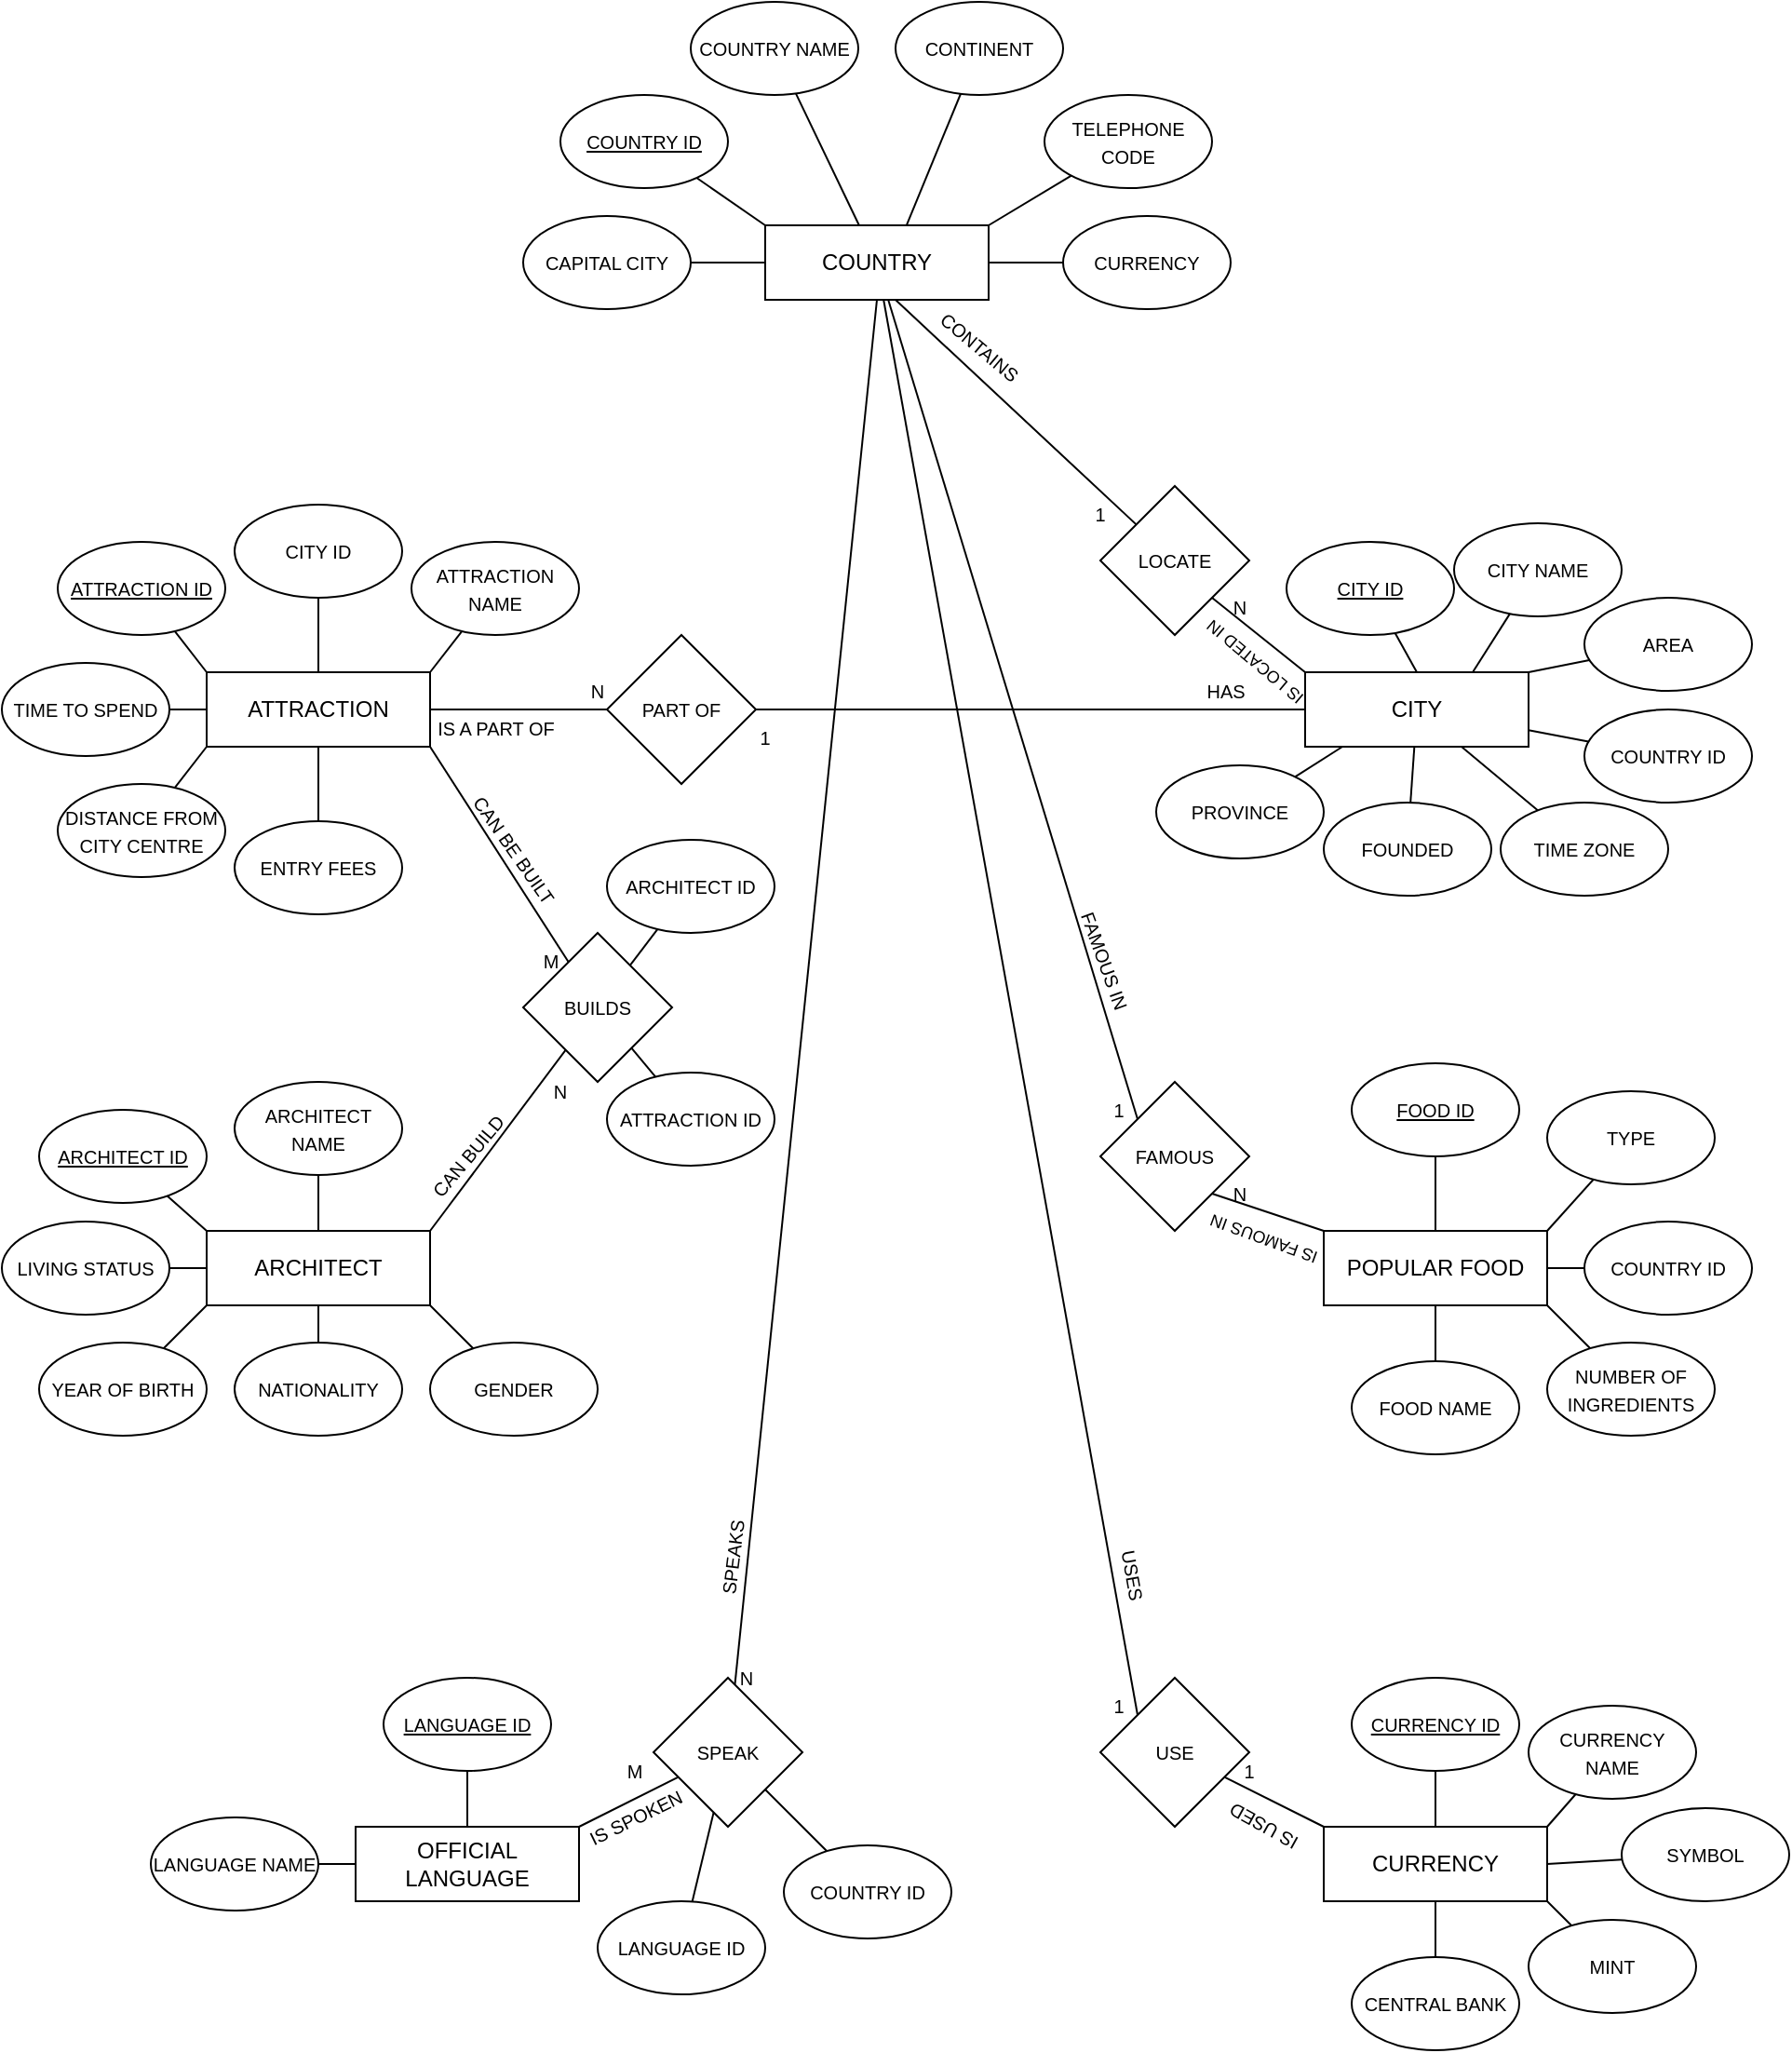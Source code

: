 <mxfile version="17.2.2" type="device"><diagram id="R2lEEEUBdFMjLlhIrx00" name="Page-1"><mxGraphModel dx="2427" dy="2177" grid="1" gridSize="10" guides="1" tooltips="1" connect="1" arrows="1" fold="1" page="1" pageScale="1" pageWidth="850" pageHeight="1100" math="0" shadow="0" extFonts="Permanent Marker^https://fonts.googleapis.com/css?family=Permanent+Marker"><root><mxCell id="0"/><mxCell id="1" parent="0"/><mxCell id="LVTpsMZblxC2343FEvln-103" style="edgeStyle=none;curved=1;orthogonalLoop=1;jettySize=auto;html=1;fontSize=10;endArrow=none;endFill=0;" edge="1" parent="1" target="LVTpsMZblxC2343FEvln-102"><mxGeometry relative="1" as="geometry"><mxPoint x="450" y="100" as="sourcePoint"/></mxGeometry></mxCell><mxCell id="LVTpsMZblxC2343FEvln-110" style="edgeStyle=none;curved=1;orthogonalLoop=1;jettySize=auto;html=1;entryX=0;entryY=0;entryDx=0;entryDy=0;fontSize=10;endArrow=none;endFill=0;" edge="1" parent="1" source="LVTpsMZblxC2343FEvln-1" target="LVTpsMZblxC2343FEvln-109"><mxGeometry relative="1" as="geometry"/></mxCell><mxCell id="LVTpsMZblxC2343FEvln-113" style="edgeStyle=none;curved=1;orthogonalLoop=1;jettySize=auto;html=1;entryX=0;entryY=0;entryDx=0;entryDy=0;fontSize=10;endArrow=none;endFill=0;" edge="1" parent="1" source="LVTpsMZblxC2343FEvln-1" target="LVTpsMZblxC2343FEvln-112"><mxGeometry relative="1" as="geometry"/></mxCell><mxCell id="LVTpsMZblxC2343FEvln-1" value="COUNTRY" style="rounded=0;whiteSpace=wrap;html=1;" vertex="1" parent="1"><mxGeometry x="380" y="60" width="120" height="40" as="geometry"/></mxCell><mxCell id="LVTpsMZblxC2343FEvln-12" value="" style="edgeStyle=none;curved=1;orthogonalLoop=1;jettySize=auto;html=1;fontSize=10;endArrow=none;endFill=0;entryX=0;entryY=0;entryDx=0;entryDy=0;" edge="1" parent="1" source="LVTpsMZblxC2343FEvln-2" target="LVTpsMZblxC2343FEvln-1"><mxGeometry relative="1" as="geometry"/></mxCell><mxCell id="LVTpsMZblxC2343FEvln-2" value="&lt;font style=&quot;font-size: 10px&quot;&gt;&lt;u&gt;COUNTRY ID&lt;/u&gt;&lt;/font&gt;" style="ellipse;whiteSpace=wrap;html=1;" vertex="1" parent="1"><mxGeometry x="270" y="-10" width="90" height="50" as="geometry"/></mxCell><mxCell id="LVTpsMZblxC2343FEvln-13" value="" style="edgeStyle=none;curved=1;orthogonalLoop=1;jettySize=auto;html=1;fontSize=10;endArrow=none;endFill=0;" edge="1" parent="1" source="LVTpsMZblxC2343FEvln-3" target="LVTpsMZblxC2343FEvln-1"><mxGeometry relative="1" as="geometry"/></mxCell><mxCell id="LVTpsMZblxC2343FEvln-3" value="&lt;font style=&quot;font-size: 10px&quot;&gt;CAPITAL CITY&lt;/font&gt;" style="ellipse;whiteSpace=wrap;html=1;" vertex="1" parent="1"><mxGeometry x="250" y="55" width="90" height="50" as="geometry"/></mxCell><mxCell id="LVTpsMZblxC2343FEvln-14" value="" style="edgeStyle=none;curved=1;orthogonalLoop=1;jettySize=auto;html=1;fontSize=10;endArrow=none;endFill=0;" edge="1" parent="1" source="LVTpsMZblxC2343FEvln-5" target="LVTpsMZblxC2343FEvln-1"><mxGeometry relative="1" as="geometry"/></mxCell><mxCell id="LVTpsMZblxC2343FEvln-5" value="&lt;font style=&quot;font-size: 10px&quot;&gt;CURRENCY&lt;/font&gt;" style="ellipse;whiteSpace=wrap;html=1;" vertex="1" parent="1"><mxGeometry x="540" y="55" width="90" height="50" as="geometry"/></mxCell><mxCell id="LVTpsMZblxC2343FEvln-10" value="" style="edgeStyle=none;orthogonalLoop=1;jettySize=auto;html=1;fontSize=10;curved=1;endArrow=none;endFill=0;" edge="1" parent="1" source="LVTpsMZblxC2343FEvln-6" target="LVTpsMZblxC2343FEvln-1"><mxGeometry relative="1" as="geometry"/></mxCell><mxCell id="LVTpsMZblxC2343FEvln-6" value="&lt;font style=&quot;font-size: 10px&quot;&gt;COUNTRY NAME&lt;/font&gt;" style="ellipse;whiteSpace=wrap;html=1;" vertex="1" parent="1"><mxGeometry x="340" y="-60" width="90" height="50" as="geometry"/></mxCell><mxCell id="LVTpsMZblxC2343FEvln-7" value="&lt;font style=&quot;font-size: 10px&quot;&gt;CONTINENT&lt;/font&gt;" style="ellipse;whiteSpace=wrap;html=1;" vertex="1" parent="1"><mxGeometry x="450" y="-60" width="90" height="50" as="geometry"/></mxCell><mxCell id="LVTpsMZblxC2343FEvln-15" style="edgeStyle=none;curved=1;orthogonalLoop=1;jettySize=auto;html=1;fontSize=10;endArrow=none;endFill=0;entryX=1;entryY=0;entryDx=0;entryDy=0;" edge="1" parent="1" source="LVTpsMZblxC2343FEvln-8" target="LVTpsMZblxC2343FEvln-1"><mxGeometry relative="1" as="geometry"/></mxCell><mxCell id="LVTpsMZblxC2343FEvln-8" value="&lt;font style=&quot;font-size: 10px&quot;&gt;TELEPHONE CODE&lt;/font&gt;" style="ellipse;whiteSpace=wrap;html=1;" vertex="1" parent="1"><mxGeometry x="530" y="-10" width="90" height="50" as="geometry"/></mxCell><mxCell id="LVTpsMZblxC2343FEvln-11" value="" style="edgeStyle=none;orthogonalLoop=1;jettySize=auto;html=1;fontSize=10;curved=1;endArrow=none;endFill=0;entryX=0.632;entryY=0.005;entryDx=0;entryDy=0;entryPerimeter=0;" edge="1" parent="1" source="LVTpsMZblxC2343FEvln-7" target="LVTpsMZblxC2343FEvln-1"><mxGeometry relative="1" as="geometry"><mxPoint x="406.431" y="-0.82" as="sourcePoint"/><mxPoint x="435.652" y="60.0" as="targetPoint"/></mxGeometry></mxCell><mxCell id="LVTpsMZblxC2343FEvln-16" value="ATTRACTION" style="rounded=0;whiteSpace=wrap;html=1;" vertex="1" parent="1"><mxGeometry x="80" y="300" width="120" height="40" as="geometry"/></mxCell><mxCell id="LVTpsMZblxC2343FEvln-17" value="" style="edgeStyle=none;curved=1;orthogonalLoop=1;jettySize=auto;html=1;fontSize=10;endArrow=none;endFill=0;entryX=0;entryY=0;entryDx=0;entryDy=0;" edge="1" parent="1" source="LVTpsMZblxC2343FEvln-18" target="LVTpsMZblxC2343FEvln-16"><mxGeometry relative="1" as="geometry"/></mxCell><mxCell id="LVTpsMZblxC2343FEvln-18" value="&lt;font style=&quot;font-size: 10px&quot;&gt;&lt;u&gt;ATTRACTION ID&lt;/u&gt;&lt;/font&gt;" style="ellipse;whiteSpace=wrap;html=1;" vertex="1" parent="1"><mxGeometry y="230" width="90" height="50" as="geometry"/></mxCell><mxCell id="LVTpsMZblxC2343FEvln-19" value="" style="edgeStyle=none;curved=1;orthogonalLoop=1;jettySize=auto;html=1;fontSize=10;endArrow=none;endFill=0;entryX=0.5;entryY=1;entryDx=0;entryDy=0;exitX=0.5;exitY=0;exitDx=0;exitDy=0;" edge="1" parent="1" source="LVTpsMZblxC2343FEvln-20" target="LVTpsMZblxC2343FEvln-16"><mxGeometry relative="1" as="geometry"/></mxCell><mxCell id="LVTpsMZblxC2343FEvln-20" value="&lt;font style=&quot;font-size: 10px&quot;&gt;ENTRY FEES&lt;/font&gt;" style="ellipse;whiteSpace=wrap;html=1;" vertex="1" parent="1"><mxGeometry x="95" y="380" width="90" height="50" as="geometry"/></mxCell><mxCell id="LVTpsMZblxC2343FEvln-21" value="" style="edgeStyle=none;curved=1;orthogonalLoop=1;jettySize=auto;html=1;fontSize=10;endArrow=none;endFill=0;entryX=0;entryY=1;entryDx=0;entryDy=0;" edge="1" parent="1" source="LVTpsMZblxC2343FEvln-22" target="LVTpsMZblxC2343FEvln-16"><mxGeometry relative="1" as="geometry"/></mxCell><mxCell id="LVTpsMZblxC2343FEvln-22" value="&lt;font style=&quot;font-size: 10px&quot;&gt;DISTANCE FROM CITY CENTRE&lt;/font&gt;" style="ellipse;whiteSpace=wrap;html=1;" vertex="1" parent="1"><mxGeometry y="360" width="90" height="50" as="geometry"/></mxCell><mxCell id="LVTpsMZblxC2343FEvln-23" value="" style="edgeStyle=none;orthogonalLoop=1;jettySize=auto;html=1;fontSize=10;curved=1;endArrow=none;endFill=0;" edge="1" parent="1" source="LVTpsMZblxC2343FEvln-24" target="LVTpsMZblxC2343FEvln-16"><mxGeometry relative="1" as="geometry"/></mxCell><mxCell id="LVTpsMZblxC2343FEvln-24" value="&lt;font style=&quot;font-size: 10px&quot;&gt;TIME TO SPEND&lt;/font&gt;" style="ellipse;whiteSpace=wrap;html=1;" vertex="1" parent="1"><mxGeometry x="-30" y="295" width="90" height="50" as="geometry"/></mxCell><mxCell id="LVTpsMZblxC2343FEvln-25" value="&lt;span style=&quot;font-size: 10px&quot;&gt;ATTRACTION NAME&lt;/span&gt;" style="ellipse;whiteSpace=wrap;html=1;" vertex="1" parent="1"><mxGeometry x="190" y="230" width="90" height="50" as="geometry"/></mxCell><mxCell id="LVTpsMZblxC2343FEvln-26" style="edgeStyle=none;curved=1;orthogonalLoop=1;jettySize=auto;html=1;fontSize=10;endArrow=none;endFill=0;entryX=0.5;entryY=0;entryDx=0;entryDy=0;" edge="1" parent="1" source="LVTpsMZblxC2343FEvln-27" target="LVTpsMZblxC2343FEvln-16"><mxGeometry relative="1" as="geometry"/></mxCell><mxCell id="LVTpsMZblxC2343FEvln-27" value="&lt;font style=&quot;font-size: 10px&quot;&gt;CITY ID&lt;/font&gt;" style="ellipse;whiteSpace=wrap;html=1;" vertex="1" parent="1"><mxGeometry x="95" y="210" width="90" height="50" as="geometry"/></mxCell><mxCell id="LVTpsMZblxC2343FEvln-28" value="" style="edgeStyle=none;orthogonalLoop=1;jettySize=auto;html=1;fontSize=10;curved=1;endArrow=none;endFill=0;entryX=1;entryY=0;entryDx=0;entryDy=0;" edge="1" parent="1" source="LVTpsMZblxC2343FEvln-25" target="LVTpsMZblxC2343FEvln-16"><mxGeometry relative="1" as="geometry"><mxPoint x="176.431" y="229.18" as="sourcePoint"/><mxPoint x="200" y="290" as="targetPoint"/></mxGeometry></mxCell><mxCell id="LVTpsMZblxC2343FEvln-104" style="edgeStyle=none;curved=1;orthogonalLoop=1;jettySize=auto;html=1;entryX=1;entryY=1;entryDx=0;entryDy=0;fontSize=10;endArrow=none;endFill=0;exitX=0;exitY=0;exitDx=0;exitDy=0;" edge="1" parent="1" source="LVTpsMZblxC2343FEvln-29" target="LVTpsMZblxC2343FEvln-102"><mxGeometry relative="1" as="geometry"/></mxCell><mxCell id="LVTpsMZblxC2343FEvln-29" value="CITY" style="rounded=0;whiteSpace=wrap;html=1;direction=east;" vertex="1" parent="1"><mxGeometry x="670" y="300" width="120" height="40" as="geometry"/></mxCell><mxCell id="LVTpsMZblxC2343FEvln-30" value="" style="edgeStyle=none;curved=1;orthogonalLoop=1;jettySize=auto;html=1;fontSize=10;endArrow=none;endFill=0;entryX=0.5;entryY=0;entryDx=0;entryDy=0;" edge="1" parent="1" source="LVTpsMZblxC2343FEvln-31" target="LVTpsMZblxC2343FEvln-29"><mxGeometry relative="1" as="geometry"/></mxCell><mxCell id="LVTpsMZblxC2343FEvln-31" value="&lt;font style=&quot;font-size: 10px&quot;&gt;&lt;u&gt;CITY ID&lt;/u&gt;&lt;/font&gt;" style="ellipse;whiteSpace=wrap;html=1;direction=east;" vertex="1" parent="1"><mxGeometry x="660" y="230" width="90" height="50" as="geometry"/></mxCell><mxCell id="LVTpsMZblxC2343FEvln-32" value="" style="edgeStyle=none;curved=1;orthogonalLoop=1;jettySize=auto;html=1;fontSize=10;endArrow=none;endFill=0;" edge="1" parent="1" source="LVTpsMZblxC2343FEvln-33" target="LVTpsMZblxC2343FEvln-29"><mxGeometry relative="1" as="geometry"/></mxCell><mxCell id="LVTpsMZblxC2343FEvln-33" value="&lt;font style=&quot;font-size: 10px&quot;&gt;TIME ZONE&lt;/font&gt;" style="ellipse;whiteSpace=wrap;html=1;direction=east;" vertex="1" parent="1"><mxGeometry x="775" y="370" width="90" height="50" as="geometry"/></mxCell><mxCell id="LVTpsMZblxC2343FEvln-34" value="" style="edgeStyle=none;curved=1;orthogonalLoop=1;jettySize=auto;html=1;fontSize=10;endArrow=none;endFill=0;" edge="1" parent="1" source="LVTpsMZblxC2343FEvln-35" target="LVTpsMZblxC2343FEvln-29"><mxGeometry relative="1" as="geometry"/></mxCell><mxCell id="LVTpsMZblxC2343FEvln-35" value="&lt;font style=&quot;font-size: 10px&quot;&gt;FOUNDED&lt;/font&gt;" style="ellipse;whiteSpace=wrap;html=1;direction=east;" vertex="1" parent="1"><mxGeometry x="680" y="370" width="90" height="50" as="geometry"/></mxCell><mxCell id="LVTpsMZblxC2343FEvln-36" value="" style="edgeStyle=none;orthogonalLoop=1;jettySize=auto;html=1;fontSize=10;curved=1;endArrow=none;endFill=0;" edge="1" parent="1" source="LVTpsMZblxC2343FEvln-37" target="LVTpsMZblxC2343FEvln-29"><mxGeometry relative="1" as="geometry"/></mxCell><mxCell id="LVTpsMZblxC2343FEvln-37" value="&lt;font style=&quot;font-size: 10px&quot;&gt;COUNTRY ID&lt;/font&gt;" style="ellipse;whiteSpace=wrap;html=1;direction=east;" vertex="1" parent="1"><mxGeometry x="820" y="320" width="90" height="50" as="geometry"/></mxCell><mxCell id="LVTpsMZblxC2343FEvln-38" value="&lt;span style=&quot;font-size: 10px&quot;&gt;AREA&lt;/span&gt;" style="ellipse;whiteSpace=wrap;html=1;direction=east;" vertex="1" parent="1"><mxGeometry x="820" y="260" width="90" height="50" as="geometry"/></mxCell><mxCell id="LVTpsMZblxC2343FEvln-39" style="edgeStyle=none;curved=1;orthogonalLoop=1;jettySize=auto;html=1;fontSize=10;endArrow=none;endFill=0;entryX=0.75;entryY=0;entryDx=0;entryDy=0;" edge="1" parent="1" source="LVTpsMZblxC2343FEvln-40" target="LVTpsMZblxC2343FEvln-29"><mxGeometry relative="1" as="geometry"><mxPoint x="770" y="290" as="targetPoint"/></mxGeometry></mxCell><mxCell id="LVTpsMZblxC2343FEvln-40" value="&lt;font style=&quot;font-size: 10px&quot;&gt;CITY NAME&lt;/font&gt;" style="ellipse;whiteSpace=wrap;html=1;direction=east;" vertex="1" parent="1"><mxGeometry x="750" y="220" width="90" height="50" as="geometry"/></mxCell><mxCell id="LVTpsMZblxC2343FEvln-41" value="" style="edgeStyle=none;orthogonalLoop=1;jettySize=auto;html=1;fontSize=10;curved=1;endArrow=none;endFill=0;entryX=1;entryY=0;entryDx=0;entryDy=0;" edge="1" parent="1" source="LVTpsMZblxC2343FEvln-38" target="LVTpsMZblxC2343FEvln-29"><mxGeometry relative="1" as="geometry"><mxPoint x="696.431" y="229.18" as="sourcePoint"/><mxPoint x="725.652" y="290.0" as="targetPoint"/></mxGeometry></mxCell><mxCell id="LVTpsMZblxC2343FEvln-44" style="edgeStyle=none;curved=1;orthogonalLoop=1;jettySize=auto;html=1;entryX=0.167;entryY=1;entryDx=0;entryDy=0;entryPerimeter=0;fontSize=10;endArrow=none;endFill=0;" edge="1" parent="1" source="LVTpsMZblxC2343FEvln-43" target="LVTpsMZblxC2343FEvln-29"><mxGeometry relative="1" as="geometry"/></mxCell><mxCell id="LVTpsMZblxC2343FEvln-43" value="&lt;font style=&quot;font-size: 10px&quot;&gt;PROVINCE&lt;/font&gt;" style="ellipse;whiteSpace=wrap;html=1;direction=east;" vertex="1" parent="1"><mxGeometry x="590" y="350" width="90" height="50" as="geometry"/></mxCell><mxCell id="LVTpsMZblxC2343FEvln-45" value="ARCHITECT" style="rounded=0;whiteSpace=wrap;html=1;" vertex="1" parent="1"><mxGeometry x="80" y="600" width="120" height="40" as="geometry"/></mxCell><mxCell id="LVTpsMZblxC2343FEvln-46" value="" style="edgeStyle=none;curved=1;orthogonalLoop=1;jettySize=auto;html=1;fontSize=10;endArrow=none;endFill=0;entryX=0;entryY=0;entryDx=0;entryDy=0;" edge="1" parent="1" source="LVTpsMZblxC2343FEvln-47" target="LVTpsMZblxC2343FEvln-45"><mxGeometry relative="1" as="geometry"/></mxCell><mxCell id="LVTpsMZblxC2343FEvln-47" value="&lt;font style=&quot;font-size: 10px&quot;&gt;&lt;u&gt;ARCHITECT ID&lt;/u&gt;&lt;/font&gt;" style="ellipse;whiteSpace=wrap;html=1;" vertex="1" parent="1"><mxGeometry x="-10" y="535" width="90" height="50" as="geometry"/></mxCell><mxCell id="LVTpsMZblxC2343FEvln-48" value="" style="edgeStyle=none;curved=1;orthogonalLoop=1;jettySize=auto;html=1;fontSize=10;endArrow=none;endFill=0;" edge="1" parent="1" source="LVTpsMZblxC2343FEvln-49" target="LVTpsMZblxC2343FEvln-45"><mxGeometry relative="1" as="geometry"/></mxCell><mxCell id="LVTpsMZblxC2343FEvln-49" value="&lt;font style=&quot;font-size: 10px&quot;&gt;NATIONALITY&lt;/font&gt;" style="ellipse;whiteSpace=wrap;html=1;" vertex="1" parent="1"><mxGeometry x="95" y="660" width="90" height="50" as="geometry"/></mxCell><mxCell id="LVTpsMZblxC2343FEvln-50" value="" style="edgeStyle=none;curved=1;orthogonalLoop=1;jettySize=auto;html=1;fontSize=10;endArrow=none;endFill=0;entryX=0;entryY=1;entryDx=0;entryDy=0;" edge="1" parent="1" source="LVTpsMZblxC2343FEvln-51" target="LVTpsMZblxC2343FEvln-45"><mxGeometry relative="1" as="geometry"/></mxCell><mxCell id="LVTpsMZblxC2343FEvln-51" value="&lt;font style=&quot;font-size: 10px&quot;&gt;YEAR OF BIRTH&lt;/font&gt;" style="ellipse;whiteSpace=wrap;html=1;" vertex="1" parent="1"><mxGeometry x="-10" y="660" width="90" height="50" as="geometry"/></mxCell><mxCell id="LVTpsMZblxC2343FEvln-52" value="" style="edgeStyle=none;orthogonalLoop=1;jettySize=auto;html=1;fontSize=10;curved=1;endArrow=none;endFill=0;" edge="1" parent="1" source="LVTpsMZblxC2343FEvln-53" target="LVTpsMZblxC2343FEvln-45"><mxGeometry relative="1" as="geometry"/></mxCell><mxCell id="LVTpsMZblxC2343FEvln-53" value="&lt;font style=&quot;font-size: 10px&quot;&gt;LIVING STATUS&lt;/font&gt;" style="ellipse;whiteSpace=wrap;html=1;" vertex="1" parent="1"><mxGeometry x="-30" y="595" width="90" height="50" as="geometry"/></mxCell><mxCell id="LVTpsMZblxC2343FEvln-54" value="&lt;span style=&quot;font-size: 10px&quot;&gt;GENDER&lt;/span&gt;" style="ellipse;whiteSpace=wrap;html=1;" vertex="1" parent="1"><mxGeometry x="200" y="660" width="90" height="50" as="geometry"/></mxCell><mxCell id="LVTpsMZblxC2343FEvln-55" style="edgeStyle=none;curved=1;orthogonalLoop=1;jettySize=auto;html=1;fontSize=10;endArrow=none;endFill=0;entryX=0.5;entryY=0;entryDx=0;entryDy=0;" edge="1" parent="1" source="LVTpsMZblxC2343FEvln-56" target="LVTpsMZblxC2343FEvln-45"><mxGeometry relative="1" as="geometry"/></mxCell><mxCell id="LVTpsMZblxC2343FEvln-56" value="&lt;font style=&quot;font-size: 10px&quot;&gt;ARCHITECT NAME&lt;/font&gt;" style="ellipse;whiteSpace=wrap;html=1;" vertex="1" parent="1"><mxGeometry x="95" y="520" width="90" height="50" as="geometry"/></mxCell><mxCell id="LVTpsMZblxC2343FEvln-57" value="" style="edgeStyle=none;orthogonalLoop=1;jettySize=auto;html=1;fontSize=10;curved=1;endArrow=none;endFill=0;entryX=1;entryY=1;entryDx=0;entryDy=0;" edge="1" parent="1" source="LVTpsMZblxC2343FEvln-54" target="LVTpsMZblxC2343FEvln-45"><mxGeometry relative="1" as="geometry"><mxPoint x="186.431" y="519.18" as="sourcePoint"/><mxPoint x="215.652" y="580.0" as="targetPoint"/></mxGeometry></mxCell><mxCell id="LVTpsMZblxC2343FEvln-111" style="edgeStyle=none;curved=1;orthogonalLoop=1;jettySize=auto;html=1;entryX=1;entryY=1;entryDx=0;entryDy=0;fontSize=10;endArrow=none;endFill=0;" edge="1" parent="1" source="LVTpsMZblxC2343FEvln-58" target="LVTpsMZblxC2343FEvln-109"><mxGeometry relative="1" as="geometry"/></mxCell><mxCell id="LVTpsMZblxC2343FEvln-58" value="POPULAR FOOD" style="rounded=0;whiteSpace=wrap;html=1;direction=east;" vertex="1" parent="1"><mxGeometry x="680" y="600" width="120" height="40" as="geometry"/></mxCell><mxCell id="LVTpsMZblxC2343FEvln-59" value="" style="edgeStyle=none;curved=1;orthogonalLoop=1;jettySize=auto;html=1;fontSize=10;endArrow=none;endFill=0;entryX=0.5;entryY=0;entryDx=0;entryDy=0;" edge="1" parent="1" source="LVTpsMZblxC2343FEvln-60" target="LVTpsMZblxC2343FEvln-58"><mxGeometry relative="1" as="geometry"/></mxCell><mxCell id="LVTpsMZblxC2343FEvln-60" value="&lt;font style=&quot;font-size: 10px&quot;&gt;&lt;u&gt;FOOD ID&lt;/u&gt;&lt;/font&gt;" style="ellipse;whiteSpace=wrap;html=1;direction=east;" vertex="1" parent="1"><mxGeometry x="695" y="510" width="90" height="50" as="geometry"/></mxCell><mxCell id="LVTpsMZblxC2343FEvln-61" value="" style="edgeStyle=none;curved=1;orthogonalLoop=1;jettySize=auto;html=1;fontSize=10;endArrow=none;endFill=0;entryX=1;entryY=1;entryDx=0;entryDy=0;" edge="1" parent="1" source="LVTpsMZblxC2343FEvln-62" target="LVTpsMZblxC2343FEvln-58"><mxGeometry relative="1" as="geometry"/></mxCell><mxCell id="LVTpsMZblxC2343FEvln-62" value="&lt;font style=&quot;font-size: 10px&quot;&gt;NUMBER OF INGREDIENTS&lt;/font&gt;" style="ellipse;whiteSpace=wrap;html=1;direction=east;" vertex="1" parent="1"><mxGeometry x="800" y="660" width="90" height="50" as="geometry"/></mxCell><mxCell id="LVTpsMZblxC2343FEvln-65" value="" style="edgeStyle=none;orthogonalLoop=1;jettySize=auto;html=1;fontSize=10;curved=1;endArrow=none;endFill=0;" edge="1" parent="1" source="LVTpsMZblxC2343FEvln-66" target="LVTpsMZblxC2343FEvln-58"><mxGeometry relative="1" as="geometry"/></mxCell><mxCell id="LVTpsMZblxC2343FEvln-66" value="&lt;font style=&quot;font-size: 10px&quot;&gt;COUNTRY ID&lt;/font&gt;" style="ellipse;whiteSpace=wrap;html=1;direction=east;" vertex="1" parent="1"><mxGeometry x="820" y="595" width="90" height="50" as="geometry"/></mxCell><mxCell id="LVTpsMZblxC2343FEvln-67" value="&lt;span style=&quot;font-size: 10px&quot;&gt;TYPE&lt;/span&gt;" style="ellipse;whiteSpace=wrap;html=1;direction=east;" vertex="1" parent="1"><mxGeometry x="800" y="525" width="90" height="50" as="geometry"/></mxCell><mxCell id="LVTpsMZblxC2343FEvln-68" style="edgeStyle=none;curved=1;orthogonalLoop=1;jettySize=auto;html=1;fontSize=10;endArrow=none;endFill=0;entryX=0.5;entryY=1;entryDx=0;entryDy=0;" edge="1" parent="1" source="LVTpsMZblxC2343FEvln-69" target="LVTpsMZblxC2343FEvln-58"><mxGeometry relative="1" as="geometry"><mxPoint x="780" y="580" as="targetPoint"/></mxGeometry></mxCell><mxCell id="LVTpsMZblxC2343FEvln-69" value="&lt;font style=&quot;font-size: 10px&quot;&gt;FOOD NAME&lt;/font&gt;" style="ellipse;whiteSpace=wrap;html=1;direction=east;" vertex="1" parent="1"><mxGeometry x="695" y="670" width="90" height="50" as="geometry"/></mxCell><mxCell id="LVTpsMZblxC2343FEvln-70" value="" style="edgeStyle=none;orthogonalLoop=1;jettySize=auto;html=1;fontSize=10;curved=1;endArrow=none;endFill=0;entryX=1;entryY=0;entryDx=0;entryDy=0;" edge="1" parent="1" source="LVTpsMZblxC2343FEvln-67" target="LVTpsMZblxC2343FEvln-58"><mxGeometry relative="1" as="geometry"><mxPoint x="706.431" y="519.18" as="sourcePoint"/><mxPoint x="735.652" y="580.0" as="targetPoint"/></mxGeometry></mxCell><mxCell id="LVTpsMZblxC2343FEvln-74" value="OFFICIAL LANGUAGE" style="rounded=0;whiteSpace=wrap;html=1;" vertex="1" parent="1"><mxGeometry x="160" y="920" width="120" height="40" as="geometry"/></mxCell><mxCell id="LVTpsMZblxC2343FEvln-75" value="" style="edgeStyle=none;curved=1;orthogonalLoop=1;jettySize=auto;html=1;fontSize=10;endArrow=none;endFill=0;entryX=0;entryY=0.5;entryDx=0;entryDy=0;" edge="1" parent="1" source="LVTpsMZblxC2343FEvln-76" target="LVTpsMZblxC2343FEvln-74"><mxGeometry relative="1" as="geometry"/></mxCell><mxCell id="LVTpsMZblxC2343FEvln-76" value="&lt;font style=&quot;font-size: 10px&quot;&gt;LANGUAGE NAME&lt;/font&gt;" style="ellipse;whiteSpace=wrap;html=1;" vertex="1" parent="1"><mxGeometry x="50" y="915" width="90" height="50" as="geometry"/></mxCell><mxCell id="LVTpsMZblxC2343FEvln-84" style="edgeStyle=none;curved=1;orthogonalLoop=1;jettySize=auto;html=1;fontSize=10;endArrow=none;endFill=0;entryX=0.5;entryY=0;entryDx=0;entryDy=0;" edge="1" parent="1" source="LVTpsMZblxC2343FEvln-85" target="LVTpsMZblxC2343FEvln-74"><mxGeometry relative="1" as="geometry"/></mxCell><mxCell id="LVTpsMZblxC2343FEvln-85" value="&lt;font style=&quot;font-size: 10px&quot;&gt;&lt;u&gt;LANGUAGE ID&lt;/u&gt;&lt;/font&gt;" style="ellipse;whiteSpace=wrap;html=1;" vertex="1" parent="1"><mxGeometry x="175" y="840" width="90" height="50" as="geometry"/></mxCell><mxCell id="LVTpsMZblxC2343FEvln-87" value="CURRENCY" style="rounded=0;whiteSpace=wrap;html=1;direction=east;" vertex="1" parent="1"><mxGeometry x="680" y="920" width="120" height="40" as="geometry"/></mxCell><mxCell id="LVTpsMZblxC2343FEvln-88" value="" style="edgeStyle=none;curved=1;orthogonalLoop=1;jettySize=auto;html=1;fontSize=10;endArrow=none;endFill=0;entryX=0.5;entryY=0;entryDx=0;entryDy=0;" edge="1" parent="1" source="LVTpsMZblxC2343FEvln-89" target="LVTpsMZblxC2343FEvln-87"><mxGeometry relative="1" as="geometry"/></mxCell><mxCell id="LVTpsMZblxC2343FEvln-89" value="&lt;font style=&quot;font-size: 10px&quot;&gt;&lt;u&gt;CURRENCY ID&lt;/u&gt;&lt;/font&gt;" style="ellipse;whiteSpace=wrap;html=1;direction=east;" vertex="1" parent="1"><mxGeometry x="695" y="840" width="90" height="50" as="geometry"/></mxCell><mxCell id="LVTpsMZblxC2343FEvln-90" value="" style="edgeStyle=none;curved=1;orthogonalLoop=1;jettySize=auto;html=1;fontSize=10;endArrow=none;endFill=0;" edge="1" parent="1" source="LVTpsMZblxC2343FEvln-91" target="LVTpsMZblxC2343FEvln-87"><mxGeometry relative="1" as="geometry"/></mxCell><mxCell id="LVTpsMZblxC2343FEvln-91" value="&lt;font style=&quot;font-size: 10px&quot;&gt;CENTRAL BANK&lt;/font&gt;" style="ellipse;whiteSpace=wrap;html=1;direction=east;" vertex="1" parent="1"><mxGeometry x="695" y="990" width="90" height="50" as="geometry"/></mxCell><mxCell id="LVTpsMZblxC2343FEvln-94" value="" style="edgeStyle=none;orthogonalLoop=1;jettySize=auto;html=1;fontSize=10;curved=1;endArrow=none;endFill=0;entryX=1;entryY=1;entryDx=0;entryDy=0;" edge="1" parent="1" source="LVTpsMZblxC2343FEvln-95" target="LVTpsMZblxC2343FEvln-87"><mxGeometry relative="1" as="geometry"/></mxCell><mxCell id="LVTpsMZblxC2343FEvln-95" value="&lt;font style=&quot;font-size: 10px&quot;&gt;MINT&lt;/font&gt;" style="ellipse;whiteSpace=wrap;html=1;direction=east;" vertex="1" parent="1"><mxGeometry x="790" y="970" width="90" height="50" as="geometry"/></mxCell><mxCell id="LVTpsMZblxC2343FEvln-96" value="&lt;span style=&quot;font-size: 10px&quot;&gt;SYMBOL&lt;/span&gt;" style="ellipse;whiteSpace=wrap;html=1;direction=east;" vertex="1" parent="1"><mxGeometry x="840" y="910" width="90" height="50" as="geometry"/></mxCell><mxCell id="LVTpsMZblxC2343FEvln-97" style="edgeStyle=none;curved=1;orthogonalLoop=1;jettySize=auto;html=1;fontSize=10;endArrow=none;endFill=0;entryX=1;entryY=0;entryDx=0;entryDy=0;" edge="1" parent="1" source="LVTpsMZblxC2343FEvln-98" target="LVTpsMZblxC2343FEvln-87"><mxGeometry relative="1" as="geometry"><mxPoint x="790" y="900" as="targetPoint"/></mxGeometry></mxCell><mxCell id="LVTpsMZblxC2343FEvln-98" value="&lt;font style=&quot;font-size: 10px&quot;&gt;CURRENCY NAME&lt;/font&gt;" style="ellipse;whiteSpace=wrap;html=1;direction=east;" vertex="1" parent="1"><mxGeometry x="790" y="855" width="90" height="50" as="geometry"/></mxCell><mxCell id="LVTpsMZblxC2343FEvln-99" value="" style="edgeStyle=none;orthogonalLoop=1;jettySize=auto;html=1;fontSize=10;curved=1;endArrow=none;endFill=0;entryX=1;entryY=0.5;entryDx=0;entryDy=0;" edge="1" parent="1" source="LVTpsMZblxC2343FEvln-96" target="LVTpsMZblxC2343FEvln-87"><mxGeometry relative="1" as="geometry"><mxPoint x="716.431" y="839.18" as="sourcePoint"/><mxPoint x="745.652" y="900.0" as="targetPoint"/></mxGeometry></mxCell><mxCell id="LVTpsMZblxC2343FEvln-102" value="LOCATE" style="rhombus;whiteSpace=wrap;html=1;fontSize=10;" vertex="1" parent="1"><mxGeometry x="560" y="200" width="80" height="80" as="geometry"/></mxCell><mxCell id="LVTpsMZblxC2343FEvln-106" style="edgeStyle=none;curved=1;orthogonalLoop=1;jettySize=auto;html=1;entryX=0.5;entryY=1;entryDx=0;entryDy=0;fontSize=10;endArrow=none;endFill=0;" edge="1" parent="1" source="LVTpsMZblxC2343FEvln-105" target="LVTpsMZblxC2343FEvln-1"><mxGeometry relative="1" as="geometry"/></mxCell><mxCell id="LVTpsMZblxC2343FEvln-107" style="edgeStyle=none;curved=1;orthogonalLoop=1;jettySize=auto;html=1;fontSize=10;endArrow=none;endFill=0;entryX=1;entryY=0;entryDx=0;entryDy=0;" edge="1" parent="1" source="LVTpsMZblxC2343FEvln-105" target="LVTpsMZblxC2343FEvln-74"><mxGeometry relative="1" as="geometry"><mxPoint x="290" y="910" as="targetPoint"/></mxGeometry></mxCell><mxCell id="LVTpsMZblxC2343FEvln-105" value="SPEAK" style="rhombus;whiteSpace=wrap;html=1;fontSize=10;" vertex="1" parent="1"><mxGeometry x="320" y="840" width="80" height="80" as="geometry"/></mxCell><mxCell id="LVTpsMZblxC2343FEvln-109" value="FAMOUS" style="rhombus;whiteSpace=wrap;html=1;fontSize=10;" vertex="1" parent="1"><mxGeometry x="560" y="520" width="80" height="80" as="geometry"/></mxCell><mxCell id="LVTpsMZblxC2343FEvln-114" style="edgeStyle=none;curved=1;orthogonalLoop=1;jettySize=auto;html=1;entryX=0;entryY=0;entryDx=0;entryDy=0;fontSize=10;endArrow=none;endFill=0;" edge="1" parent="1" source="LVTpsMZblxC2343FEvln-112" target="LVTpsMZblxC2343FEvln-87"><mxGeometry relative="1" as="geometry"/></mxCell><mxCell id="LVTpsMZblxC2343FEvln-112" value="USE" style="rhombus;whiteSpace=wrap;html=1;fontSize=10;" vertex="1" parent="1"><mxGeometry x="560" y="840" width="80" height="80" as="geometry"/></mxCell><mxCell id="LVTpsMZblxC2343FEvln-116" style="edgeStyle=none;curved=1;orthogonalLoop=1;jettySize=auto;html=1;entryX=0;entryY=0.5;entryDx=0;entryDy=0;fontSize=10;endArrow=none;endFill=0;" edge="1" parent="1" source="LVTpsMZblxC2343FEvln-115" target="LVTpsMZblxC2343FEvln-29"><mxGeometry relative="1" as="geometry"/></mxCell><mxCell id="LVTpsMZblxC2343FEvln-117" style="edgeStyle=none;curved=1;orthogonalLoop=1;jettySize=auto;html=1;entryX=1;entryY=0.5;entryDx=0;entryDy=0;fontSize=10;endArrow=none;endFill=0;" edge="1" parent="1" source="LVTpsMZblxC2343FEvln-115" target="LVTpsMZblxC2343FEvln-16"><mxGeometry relative="1" as="geometry"/></mxCell><mxCell id="LVTpsMZblxC2343FEvln-115" value="PART OF" style="rhombus;whiteSpace=wrap;html=1;fontSize=10;" vertex="1" parent="1"><mxGeometry x="295" y="280" width="80" height="80" as="geometry"/></mxCell><mxCell id="LVTpsMZblxC2343FEvln-119" style="edgeStyle=none;curved=1;orthogonalLoop=1;jettySize=auto;html=1;entryX=1;entryY=1;entryDx=0;entryDy=0;fontSize=10;endArrow=none;endFill=0;" edge="1" parent="1" source="LVTpsMZblxC2343FEvln-118" target="LVTpsMZblxC2343FEvln-16"><mxGeometry relative="1" as="geometry"/></mxCell><mxCell id="LVTpsMZblxC2343FEvln-120" style="edgeStyle=none;curved=1;orthogonalLoop=1;jettySize=auto;html=1;fontSize=10;endArrow=none;endFill=0;entryX=1;entryY=0;entryDx=0;entryDy=0;" edge="1" parent="1" source="LVTpsMZblxC2343FEvln-118" target="LVTpsMZblxC2343FEvln-45"><mxGeometry relative="1" as="geometry"/></mxCell><mxCell id="LVTpsMZblxC2343FEvln-123" style="edgeStyle=none;curved=1;orthogonalLoop=1;jettySize=auto;html=1;fontSize=10;endArrow=none;endFill=0;" edge="1" parent="1" source="LVTpsMZblxC2343FEvln-118" target="LVTpsMZblxC2343FEvln-121"><mxGeometry relative="1" as="geometry"/></mxCell><mxCell id="LVTpsMZblxC2343FEvln-118" value="BUILDS" style="rhombus;whiteSpace=wrap;html=1;fontSize=10;" vertex="1" parent="1"><mxGeometry x="250" y="440" width="80" height="80" as="geometry"/></mxCell><mxCell id="LVTpsMZblxC2343FEvln-121" value="ATTRACTION ID" style="ellipse;whiteSpace=wrap;html=1;fontSize=10;" vertex="1" parent="1"><mxGeometry x="295" y="515" width="90" height="50" as="geometry"/></mxCell><mxCell id="LVTpsMZblxC2343FEvln-129" value="" style="edgeStyle=none;curved=1;orthogonalLoop=1;jettySize=auto;html=1;fontSize=10;endArrow=none;endFill=0;" edge="1" parent="1" source="LVTpsMZblxC2343FEvln-122" target="LVTpsMZblxC2343FEvln-118"><mxGeometry relative="1" as="geometry"/></mxCell><mxCell id="LVTpsMZblxC2343FEvln-122" value="ARCHITECT ID" style="ellipse;whiteSpace=wrap;html=1;fontSize=10;" vertex="1" parent="1"><mxGeometry x="295" y="390" width="90" height="50" as="geometry"/></mxCell><mxCell id="LVTpsMZblxC2343FEvln-128" style="edgeStyle=none;curved=1;orthogonalLoop=1;jettySize=auto;html=1;fontSize=10;endArrow=none;endFill=0;" edge="1" parent="1" source="LVTpsMZblxC2343FEvln-125" target="LVTpsMZblxC2343FEvln-105"><mxGeometry relative="1" as="geometry"/></mxCell><mxCell id="LVTpsMZblxC2343FEvln-125" value="&lt;font style=&quot;font-size: 10px&quot;&gt;LANGUAGE ID&lt;/font&gt;" style="ellipse;whiteSpace=wrap;html=1;" vertex="1" parent="1"><mxGeometry x="290" y="960" width="90" height="50" as="geometry"/></mxCell><mxCell id="LVTpsMZblxC2343FEvln-127" style="edgeStyle=none;curved=1;orthogonalLoop=1;jettySize=auto;html=1;fontSize=10;endArrow=none;endFill=0;" edge="1" parent="1" source="LVTpsMZblxC2343FEvln-126" target="LVTpsMZblxC2343FEvln-105"><mxGeometry relative="1" as="geometry"/></mxCell><mxCell id="LVTpsMZblxC2343FEvln-126" value="&lt;font style=&quot;font-size: 10px&quot;&gt;COUNTRY ID&lt;/font&gt;" style="ellipse;whiteSpace=wrap;html=1;direction=east;" vertex="1" parent="1"><mxGeometry x="390" y="930" width="90" height="50" as="geometry"/></mxCell><mxCell id="LVTpsMZblxC2343FEvln-130" value="N" style="text;html=1;strokeColor=none;fillColor=none;align=center;verticalAlign=middle;whiteSpace=wrap;rounded=0;fontSize=10;" vertex="1" parent="1"><mxGeometry x="605" y="250" width="60" height="30" as="geometry"/></mxCell><mxCell id="LVTpsMZblxC2343FEvln-131" value="1" style="text;html=1;strokeColor=none;fillColor=none;align=center;verticalAlign=middle;whiteSpace=wrap;rounded=0;fontSize=10;" vertex="1" parent="1"><mxGeometry x="530" y="200" width="60" height="30" as="geometry"/></mxCell><mxCell id="LVTpsMZblxC2343FEvln-132" value="N" style="text;html=1;strokeColor=none;fillColor=none;align=center;verticalAlign=middle;whiteSpace=wrap;rounded=0;fontSize=10;" vertex="1" parent="1"><mxGeometry x="605" y="565" width="60" height="30" as="geometry"/></mxCell><mxCell id="LVTpsMZblxC2343FEvln-133" value="1" style="text;html=1;strokeColor=none;fillColor=none;align=center;verticalAlign=middle;whiteSpace=wrap;rounded=0;fontSize=10;" vertex="1" parent="1"><mxGeometry x="540" y="520" width="60" height="30" as="geometry"/></mxCell><mxCell id="LVTpsMZblxC2343FEvln-134" value="1" style="text;html=1;strokeColor=none;fillColor=none;align=center;verticalAlign=middle;whiteSpace=wrap;rounded=0;fontSize=10;" vertex="1" parent="1"><mxGeometry x="610" y="875" width="60" height="30" as="geometry"/></mxCell><mxCell id="LVTpsMZblxC2343FEvln-135" value="1" style="text;html=1;strokeColor=none;fillColor=none;align=center;verticalAlign=middle;whiteSpace=wrap;rounded=0;fontSize=10;" vertex="1" parent="1"><mxGeometry x="540" y="840" width="60" height="30" as="geometry"/></mxCell><mxCell id="LVTpsMZblxC2343FEvln-136" value="N" style="text;html=1;strokeColor=none;fillColor=none;align=center;verticalAlign=middle;whiteSpace=wrap;rounded=0;fontSize=10;" vertex="1" parent="1"><mxGeometry x="340" y="825" width="60" height="30" as="geometry"/></mxCell><mxCell id="LVTpsMZblxC2343FEvln-137" value="M" style="text;html=1;strokeColor=none;fillColor=none;align=center;verticalAlign=middle;whiteSpace=wrap;rounded=0;fontSize=10;" vertex="1" parent="1"><mxGeometry x="280" y="875" width="60" height="30" as="geometry"/></mxCell><mxCell id="LVTpsMZblxC2343FEvln-141" value="N" style="text;html=1;strokeColor=none;fillColor=none;align=center;verticalAlign=middle;whiteSpace=wrap;rounded=0;fontSize=10;" vertex="1" parent="1"><mxGeometry x="260" y="295" width="60" height="30" as="geometry"/></mxCell><mxCell id="LVTpsMZblxC2343FEvln-142" value="1" style="text;html=1;strokeColor=none;fillColor=none;align=center;verticalAlign=middle;whiteSpace=wrap;rounded=0;fontSize=10;" vertex="1" parent="1"><mxGeometry x="350" y="320" width="60" height="30" as="geometry"/></mxCell><mxCell id="LVTpsMZblxC2343FEvln-143" value="N" style="text;html=1;strokeColor=none;fillColor=none;align=center;verticalAlign=middle;whiteSpace=wrap;rounded=0;fontSize=10;" vertex="1" parent="1"><mxGeometry x="240" y="510" width="60" height="30" as="geometry"/></mxCell><mxCell id="LVTpsMZblxC2343FEvln-144" value="M" style="text;html=1;strokeColor=none;fillColor=none;align=center;verticalAlign=middle;whiteSpace=wrap;rounded=0;fontSize=10;" vertex="1" parent="1"><mxGeometry x="235" y="440" width="60" height="30" as="geometry"/></mxCell><mxCell id="LVTpsMZblxC2343FEvln-146" value="IS A PART OF" style="text;html=1;strokeColor=none;fillColor=none;align=center;verticalAlign=middle;whiteSpace=wrap;rounded=0;fontSize=10;" vertex="1" parent="1"><mxGeometry x="197.5" y="315" width="75" height="30" as="geometry"/></mxCell><mxCell id="LVTpsMZblxC2343FEvln-148" value="HAS" style="text;html=1;strokeColor=none;fillColor=none;align=center;verticalAlign=middle;whiteSpace=wrap;rounded=0;fontSize=10;" vertex="1" parent="1"><mxGeometry x="590" y="295" width="75" height="30" as="geometry"/></mxCell><mxCell id="LVTpsMZblxC2343FEvln-150" value="&lt;font style=&quot;font-size: 9px&quot;&gt;IS LOCATED IN&lt;/font&gt;" style="text;html=1;strokeColor=none;fillColor=none;align=center;verticalAlign=middle;whiteSpace=wrap;rounded=0;fontSize=10;rotation=-140;" vertex="1" parent="1"><mxGeometry x="605" y="280" width="75" height="30" as="geometry"/></mxCell><mxCell id="LVTpsMZblxC2343FEvln-151" value="CONTAINS" style="text;html=1;strokeColor=none;fillColor=none;align=center;verticalAlign=middle;whiteSpace=wrap;rounded=0;fontSize=10;rotation=40;" vertex="1" parent="1"><mxGeometry x="457.5" y="110" width="75" height="30" as="geometry"/></mxCell><mxCell id="LVTpsMZblxC2343FEvln-152" value="FAMOUS IN" style="text;html=1;strokeColor=none;fillColor=none;align=center;verticalAlign=middle;whiteSpace=wrap;rounded=0;fontSize=10;rotation=70;" vertex="1" parent="1"><mxGeometry x="525" y="440" width="75" height="30" as="geometry"/></mxCell><mxCell id="LVTpsMZblxC2343FEvln-153" value="&lt;font style=&quot;font-size: 9px&quot;&gt;IS FAMOUS IN&lt;/font&gt;" style="text;html=1;strokeColor=none;fillColor=none;align=center;verticalAlign=middle;whiteSpace=wrap;rounded=0;fontSize=10;rotation=-160;" vertex="1" parent="1"><mxGeometry x="600" y="590" width="95" height="30" as="geometry"/></mxCell><mxCell id="LVTpsMZblxC2343FEvln-154" value="USES" style="text;html=1;strokeColor=none;fillColor=none;align=center;verticalAlign=middle;whiteSpace=wrap;rounded=0;fontSize=10;rotation=80;" vertex="1" parent="1"><mxGeometry x="540" y="770" width="75" height="30" as="geometry"/></mxCell><mxCell id="LVTpsMZblxC2343FEvln-156" value="IS USED" style="text;html=1;strokeColor=none;fillColor=none;align=center;verticalAlign=middle;whiteSpace=wrap;rounded=0;fontSize=10;rotation=-151;" vertex="1" parent="1"><mxGeometry x="610" y="905" width="75" height="30" as="geometry"/></mxCell><mxCell id="LVTpsMZblxC2343FEvln-157" value="SPEAKS" style="text;html=1;strokeColor=none;fillColor=none;align=center;verticalAlign=middle;whiteSpace=wrap;rounded=0;fontSize=10;rotation=277;" vertex="1" parent="1"><mxGeometry x="325" y="760" width="75" height="30" as="geometry"/></mxCell><mxCell id="LVTpsMZblxC2343FEvln-158" value="IS SPOKEN" style="text;html=1;strokeColor=none;fillColor=none;align=center;verticalAlign=middle;whiteSpace=wrap;rounded=0;fontSize=10;rotation=334;" vertex="1" parent="1"><mxGeometry x="272.5" y="900" width="75" height="30" as="geometry"/></mxCell><mxCell id="LVTpsMZblxC2343FEvln-159" value="CAN BUILD" style="text;html=1;strokeColor=none;fillColor=none;align=center;verticalAlign=middle;whiteSpace=wrap;rounded=0;fontSize=10;rotation=-50;" vertex="1" parent="1"><mxGeometry x="182.5" y="545" width="75" height="30" as="geometry"/></mxCell><mxCell id="LVTpsMZblxC2343FEvln-160" value="CAN BE BUILT" style="text;html=1;strokeColor=none;fillColor=none;align=center;verticalAlign=middle;whiteSpace=wrap;rounded=0;fontSize=10;rotation=55;" vertex="1" parent="1"><mxGeometry x="207.5" y="380" width="75" height="30" as="geometry"/></mxCell></root></mxGraphModel></diagram></mxfile>